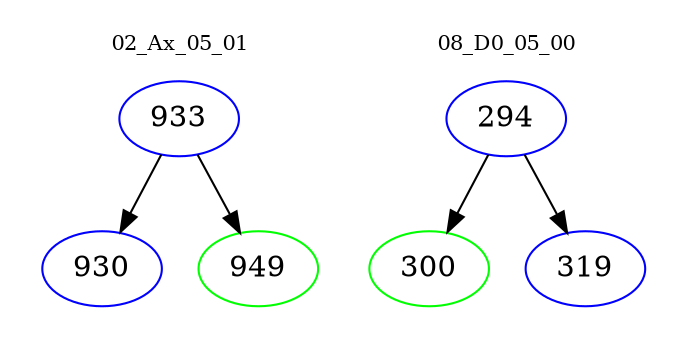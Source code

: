 digraph{
subgraph cluster_0 {
color = white
label = "02_Ax_05_01";
fontsize=10;
T0_933 [label="933", color="blue"]
T0_933 -> T0_930 [color="black"]
T0_930 [label="930", color="blue"]
T0_933 -> T0_949 [color="black"]
T0_949 [label="949", color="green"]
}
subgraph cluster_1 {
color = white
label = "08_D0_05_00";
fontsize=10;
T1_294 [label="294", color="blue"]
T1_294 -> T1_300 [color="black"]
T1_300 [label="300", color="green"]
T1_294 -> T1_319 [color="black"]
T1_319 [label="319", color="blue"]
}
}
